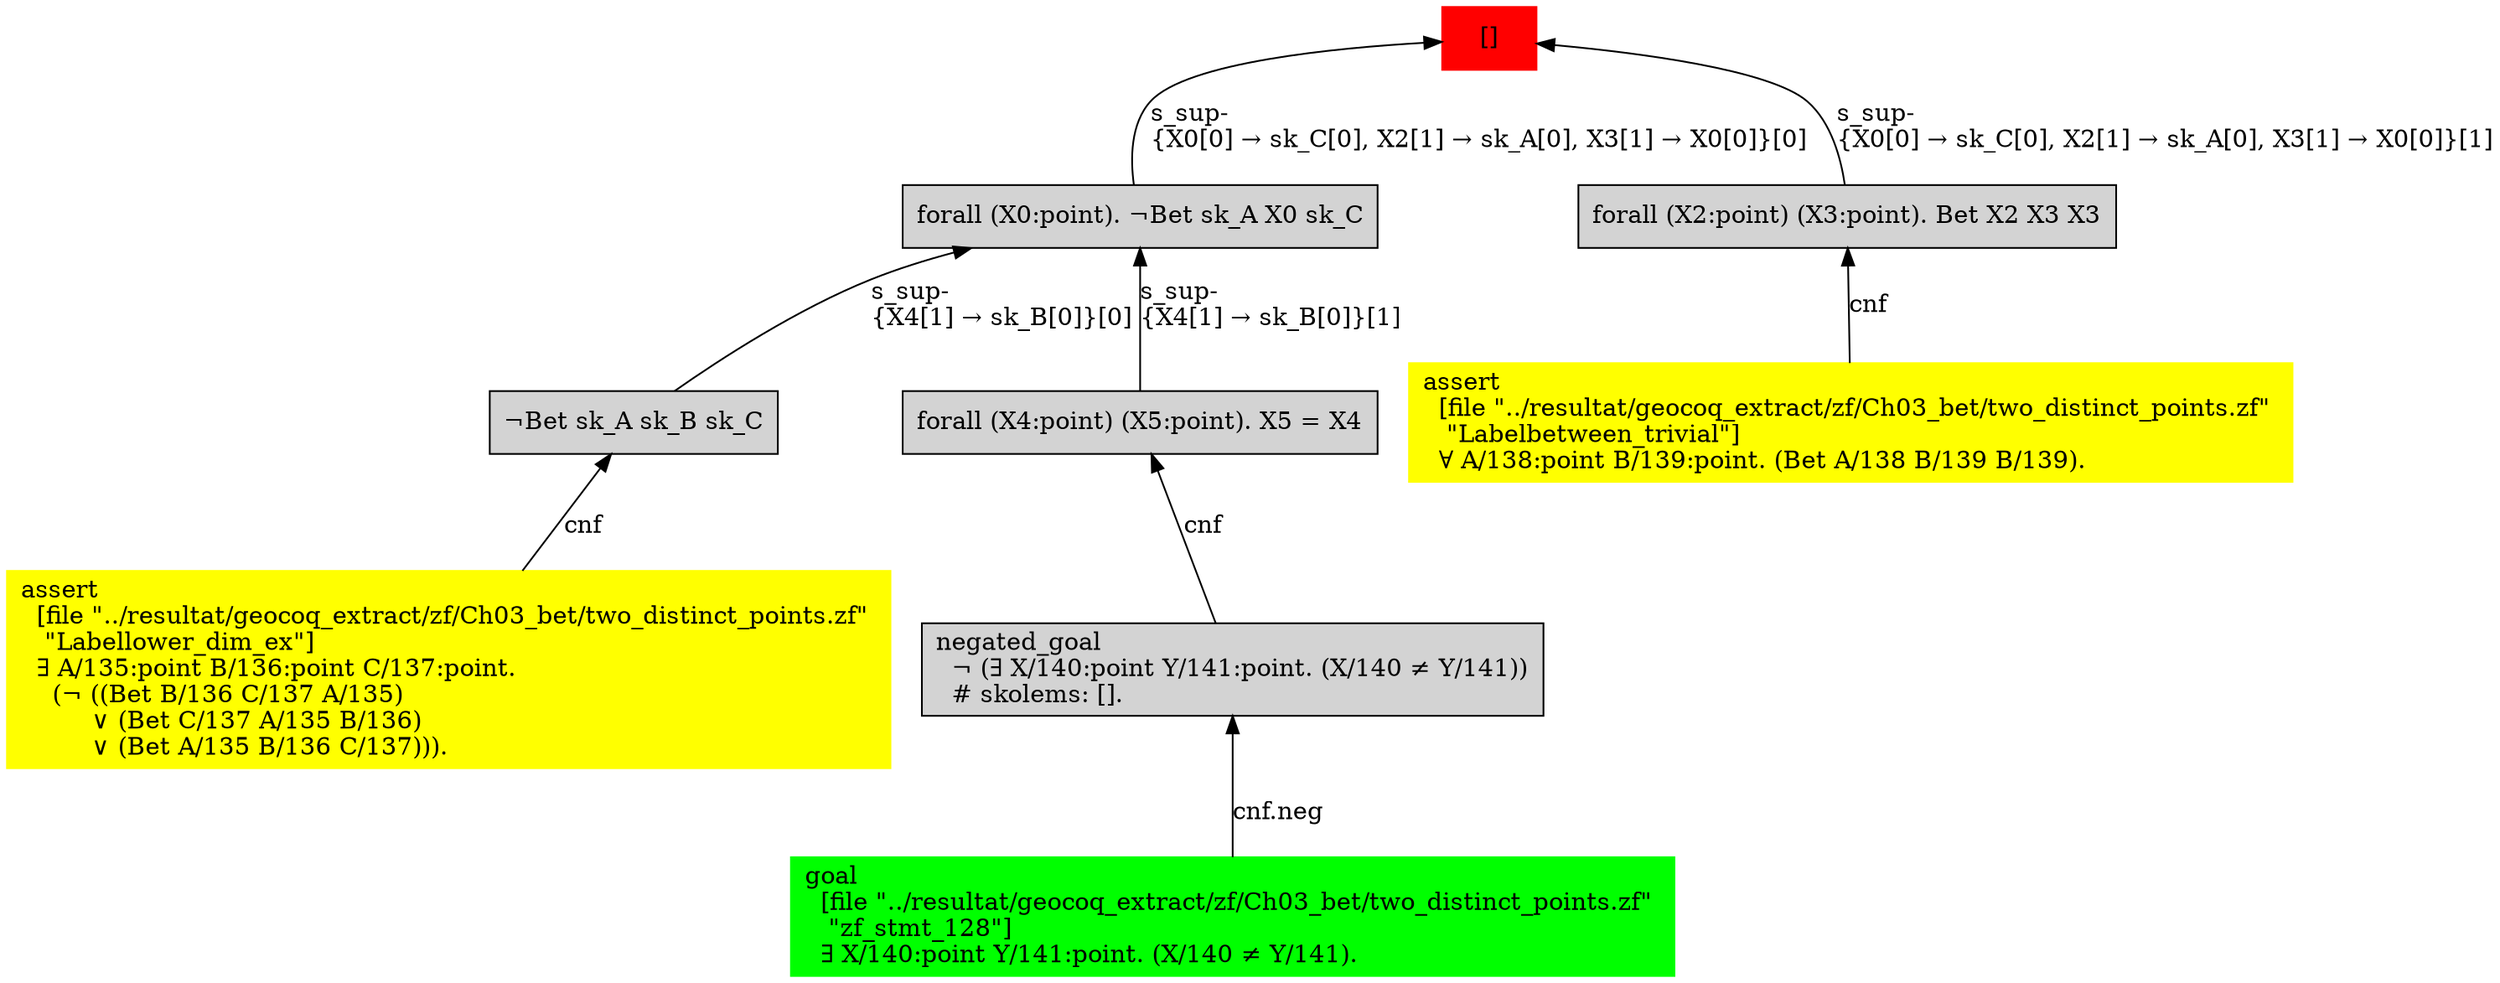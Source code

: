 digraph "unsat_graph" {
  vertex_0 [color=red, label="[]", shape=box, style=filled];
  vertex_0 -> vertex_1 [label="s_sup-\l\{X0[0] → sk_C[0], X2[1] → sk_A[0], X3[1] → X0[0]\}[0]\l", dir="back"];
  vertex_1 [shape=box, label="forall (X0:point). ¬Bet sk_A X0 sk_C\l", style=filled];
  vertex_1 -> vertex_2 [label="s_sup-\l\{X4[1] → sk_B[0]\}[0]\l", dir="back"];
  vertex_2 [shape=box, label="¬Bet sk_A sk_B sk_C\l", style=filled];
  vertex_2 -> vertex_3 [label="cnf", dir="back"];
  vertex_3 [color=yellow, shape=box, label="assert\l  [file \"../resultat/geocoq_extract/zf/Ch03_bet/two_distinct_points.zf\" \l   \"Labellower_dim_ex\"]\l  ∃ A/135:point B/136:point C/137:point.\l    (¬ ((Bet B/136 C/137 A/135)\l         ∨ (Bet C/137 A/135 B/136)\l         ∨ (Bet A/135 B/136 C/137))).\l", style=filled];
  vertex_1 -> vertex_4 [label="s_sup-\l\{X4[1] → sk_B[0]\}[1]\l", dir="back"];
  vertex_4 [shape=box, label="forall (X4:point) (X5:point). X5 = X4\l", style=filled];
  vertex_4 -> vertex_5 [label="cnf", dir="back"];
  vertex_5 [shape=box, label="negated_goal\l  ¬ (∃ X/140:point Y/141:point. (X/140 ≠ Y/141))\l  # skolems: [].\l", style=filled];
  vertex_5 -> vertex_6 [label="cnf.neg", dir="back"];
  vertex_6 [color=green, shape=box, label="goal\l  [file \"../resultat/geocoq_extract/zf/Ch03_bet/two_distinct_points.zf\" \l   \"zf_stmt_128\"]\l  ∃ X/140:point Y/141:point. (X/140 ≠ Y/141).\l", style=filled];
  vertex_0 -> vertex_7 [label="s_sup-\l\{X0[0] → sk_C[0], X2[1] → sk_A[0], X3[1] → X0[0]\}[1]\l", dir="back"];
  vertex_7 [shape=box, label="forall (X2:point) (X3:point). Bet X2 X3 X3\l", style=filled];
  vertex_7 -> vertex_8 [label="cnf", dir="back"];
  vertex_8 [color=yellow, shape=box, label="assert\l  [file \"../resultat/geocoq_extract/zf/Ch03_bet/two_distinct_points.zf\" \l   \"Labelbetween_trivial\"]\l  ∀ A/138:point B/139:point. (Bet A/138 B/139 B/139).\l", style=filled];
  }


